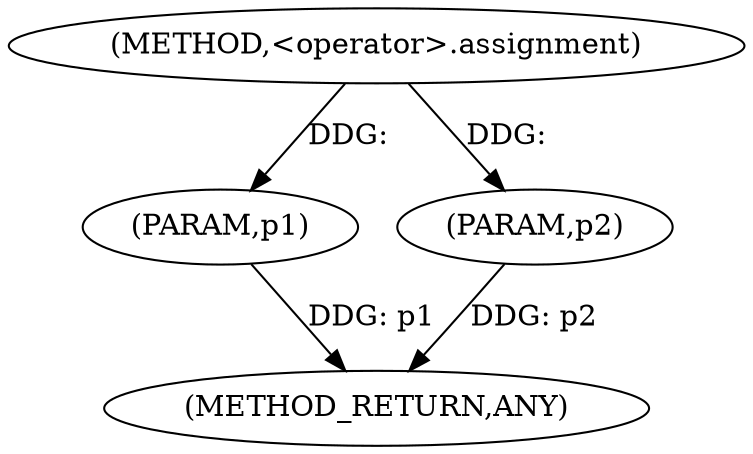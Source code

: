 
digraph "&lt;operator&gt;.assignment" {  

"2034" [label = "(METHOD,&lt;operator&gt;.assignment)" ]

"2038" [label = "(METHOD_RETURN,ANY)" ]

"2035" [label = "(PARAM,p1)" ]

"2036" [label = "(PARAM,p2)" ]

  "2035" -> "2038"  [ label = "DDG: p1"] 

  "2036" -> "2038"  [ label = "DDG: p2"] 

  "2034" -> "2035"  [ label = "DDG: "] 

  "2034" -> "2036"  [ label = "DDG: "] 

}
